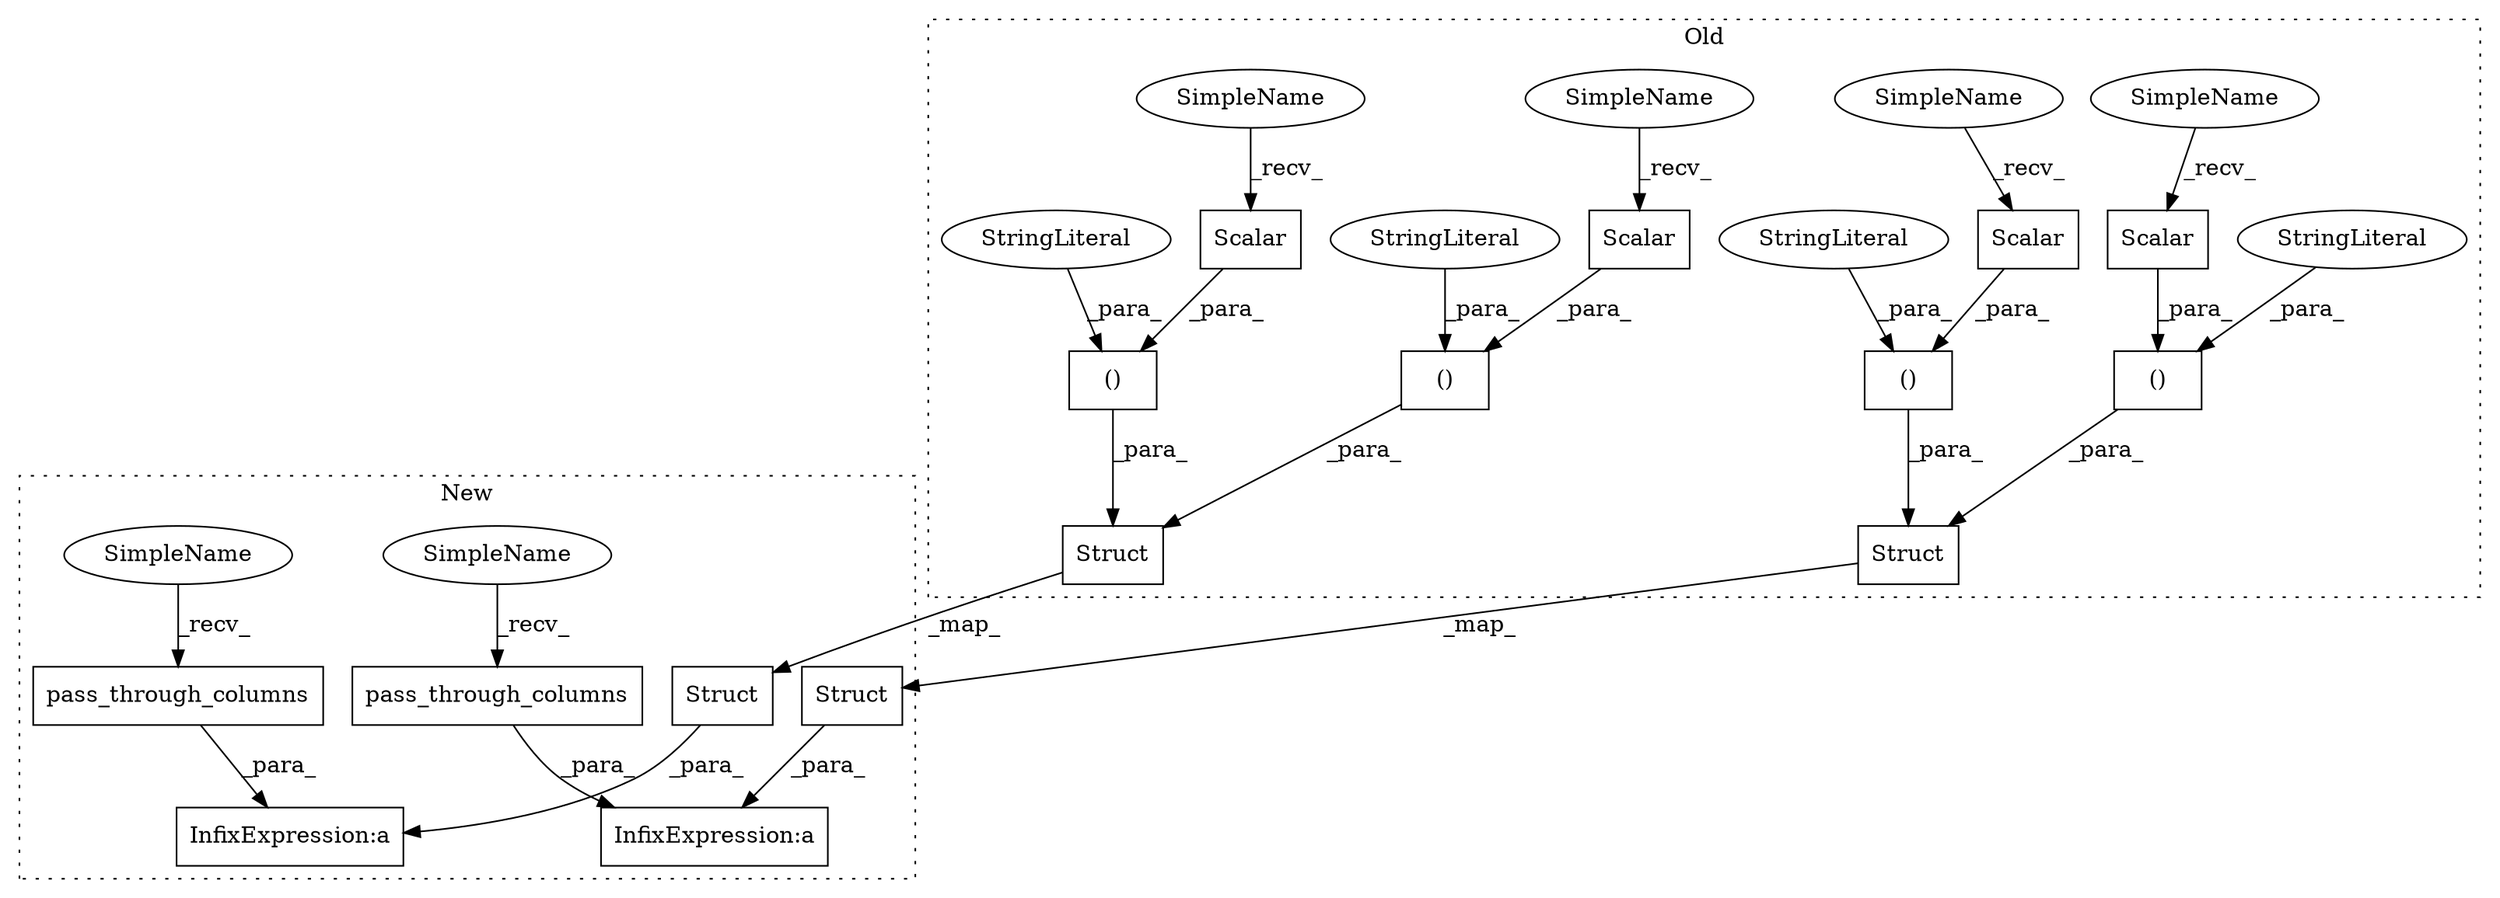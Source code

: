 digraph G {
subgraph cluster0 {
1 [label="Scalar" a="32" s="56781" l="8" shape="box"];
3 [label="Scalar" a="32" s="56457" l="8" shape="box"];
4 [label="()" a="106" s="56423" l="42" shape="box"];
9 [label="Struct" a="32" s="56827,57357" l="12,2" shape="box"];
10 [label="()" a="106" s="57086" l="39" shape="box"];
11 [label="Struct" a="32" s="56225,56789" l="12,2" shape="box"];
13 [label="()" a="106" s="56750" l="39" shape="box"];
14 [label="StringLiteral" a="45" s="56423" l="14" shape="ellipse"];
15 [label="()" a="106" s="57037" l="42" shape="box"];
16 [label="Scalar" a="32" s="57071" l="8" shape="box"];
17 [label="StringLiteral" a="45" s="57037" l="14" shape="ellipse"];
18 [label="StringLiteral" a="45" s="56750" l="11" shape="ellipse"];
19 [label="StringLiteral" a="45" s="57086" l="11" shape="ellipse"];
20 [label="Scalar" a="32" s="57117" l="8" shape="box"];
21 [label="SimpleName" a="42" s="56774" l="6" shape="ellipse"];
22 [label="SimpleName" a="42" s="56450" l="6" shape="ellipse"];
23 [label="SimpleName" a="42" s="57064" l="6" shape="ellipse"];
24 [label="SimpleName" a="42" s="57110" l="6" shape="ellipse"];
label = "Old";
style="dotted";
}
subgraph cluster1 {
2 [label="pass_through_columns" a="32" s="56354" l="22" shape="box"];
5 [label="pass_through_columns" a="32" s="55849" l="22" shape="box"];
6 [label="InfixExpression:a" a="27" s="55841" l="3" shape="box"];
7 [label="InfixExpression:a" a="27" s="56346" l="3" shape="box"];
8 [label="Struct" a="32" s="55909,56344" l="12,2" shape="box"];
12 [label="Struct" a="32" s="55370,55839" l="12,2" shape="box"];
25 [label="SimpleName" a="42" s="55844" l="4" shape="ellipse"];
26 [label="SimpleName" a="42" s="56349" l="4" shape="ellipse"];
label = "New";
style="dotted";
}
1 -> 13 [label="_para_"];
2 -> 7 [label="_para_"];
3 -> 4 [label="_para_"];
4 -> 11 [label="_para_"];
5 -> 6 [label="_para_"];
8 -> 7 [label="_para_"];
9 -> 8 [label="_map_"];
10 -> 9 [label="_para_"];
11 -> 12 [label="_map_"];
12 -> 6 [label="_para_"];
13 -> 11 [label="_para_"];
14 -> 4 [label="_para_"];
15 -> 9 [label="_para_"];
16 -> 15 [label="_para_"];
17 -> 15 [label="_para_"];
18 -> 13 [label="_para_"];
19 -> 10 [label="_para_"];
20 -> 10 [label="_para_"];
21 -> 1 [label="_recv_"];
22 -> 3 [label="_recv_"];
23 -> 16 [label="_recv_"];
24 -> 20 [label="_recv_"];
25 -> 5 [label="_recv_"];
26 -> 2 [label="_recv_"];
}